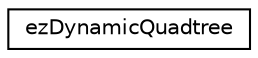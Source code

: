 digraph "Graphical Class Hierarchy"
{
 // LATEX_PDF_SIZE
  edge [fontname="Helvetica",fontsize="10",labelfontname="Helvetica",labelfontsize="10"];
  node [fontname="Helvetica",fontsize="10",shape=record];
  rankdir="LR";
  Node0 [label="ezDynamicQuadtree",height=0.2,width=0.4,color="black", fillcolor="white", style="filled",URL="$de/d1d/classez_dynamic_quadtree.htm",tooltip="A loose Quadtree implementation that is very lightweight on RAM."];
}
